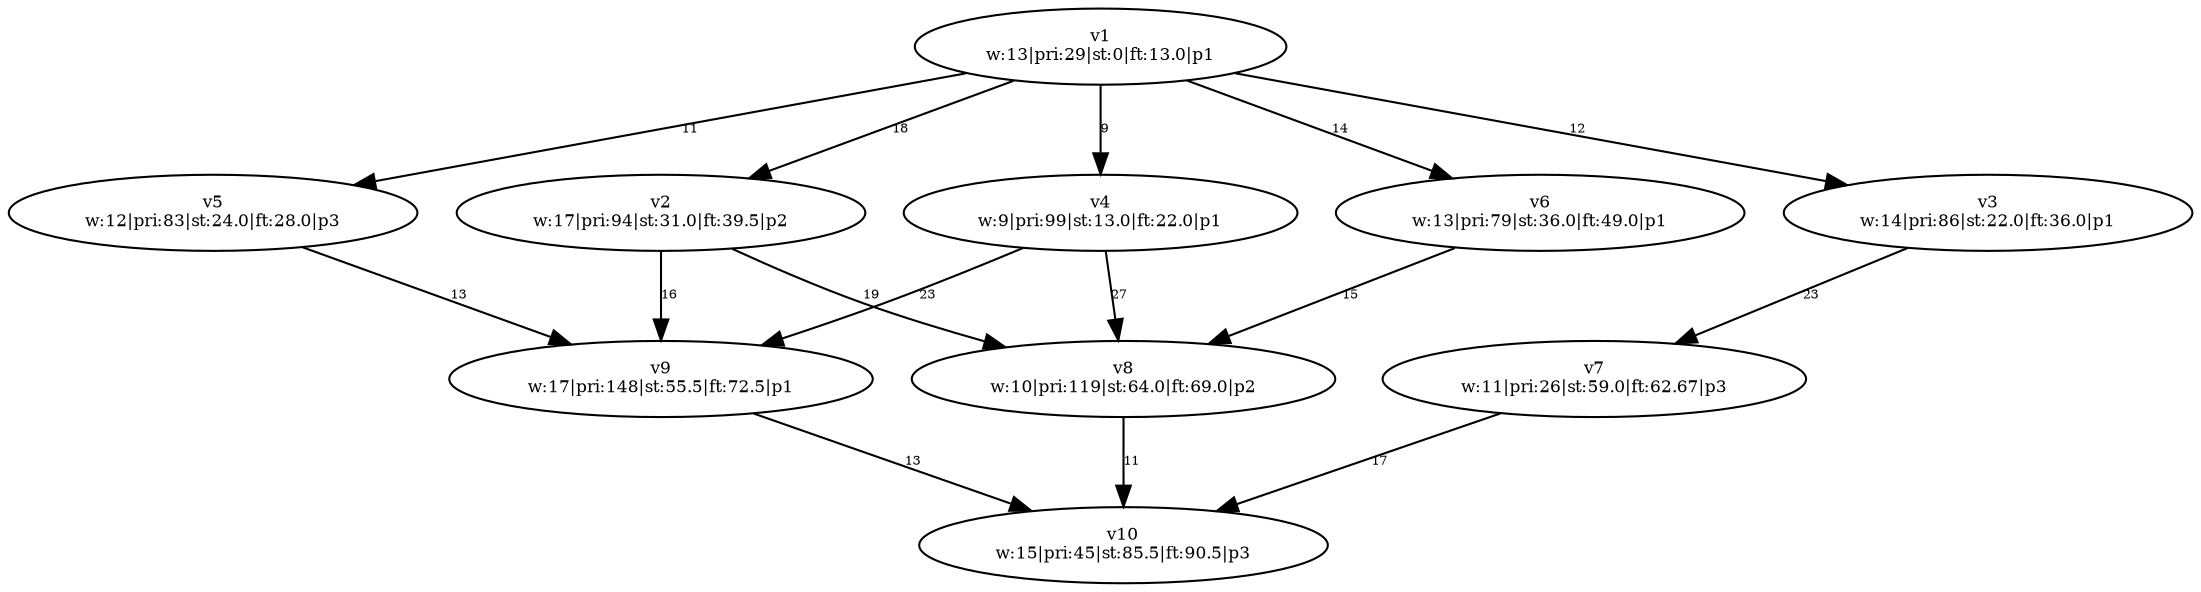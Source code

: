 digraph {
	v1 [label="v1
w:13|pri:29|st:0|ft:13.0|p1" fontsize=8.0]
	v4 [label="v4
w:9|pri:99|st:13.0|ft:22.0|p1" fontsize=8.0]
	v2 [label="v2
w:17|pri:94|st:31.0|ft:39.5|p2" fontsize=8.0]
	v3 [label="v3
w:14|pri:86|st:22.0|ft:36.0|p1" fontsize=8.0]
	v5 [label="v5
w:12|pri:83|st:24.0|ft:28.0|p3" fontsize=8.0]
	v6 [label="v6
w:13|pri:79|st:36.0|ft:49.0|p1" fontsize=8.0]
	v9 [label="v9
w:17|pri:148|st:55.5|ft:72.5|p1" fontsize=8.0]
	v8 [label="v8
w:10|pri:119|st:64.0|ft:69.0|p2" fontsize=8.0]
	v7 [label="v7
w:11|pri:26|st:59.0|ft:62.67|p3" fontsize=8.0]
	v10 [label="v10
w:15|pri:45|st:85.5|ft:90.5|p3" fontsize=8.0]
	v1 -> v2 [label=18 constraint=true fontsize=6.0]
	v1 -> v3 [label=12 constraint=true fontsize=6.0]
	v1 -> v4 [label=9 constraint=true fontsize=6.0]
	v1 -> v5 [label=11 constraint=true fontsize=6.0]
	v1 -> v6 [label=14 constraint=true fontsize=6.0]
	v2 -> v8 [label=19 constraint=true fontsize=6.0]
	v2 -> v9 [label=16 constraint=true fontsize=6.0]
	v3 -> v7 [label=23 constraint=true fontsize=6.0]
	v4 -> v8 [label=27 constraint=true fontsize=6.0]
	v4 -> v9 [label=23 constraint=true fontsize=6.0]
	v5 -> v9 [label=13 constraint=true fontsize=6.0]
	v6 -> v8 [label=15 constraint=true fontsize=6.0]
	v7 -> v10 [label=17 constraint=true fontsize=6.0]
	v8 -> v10 [label=11 constraint=true fontsize=6.0]
	v9 -> v10 [label=13 constraint=true fontsize=6.0]
}
